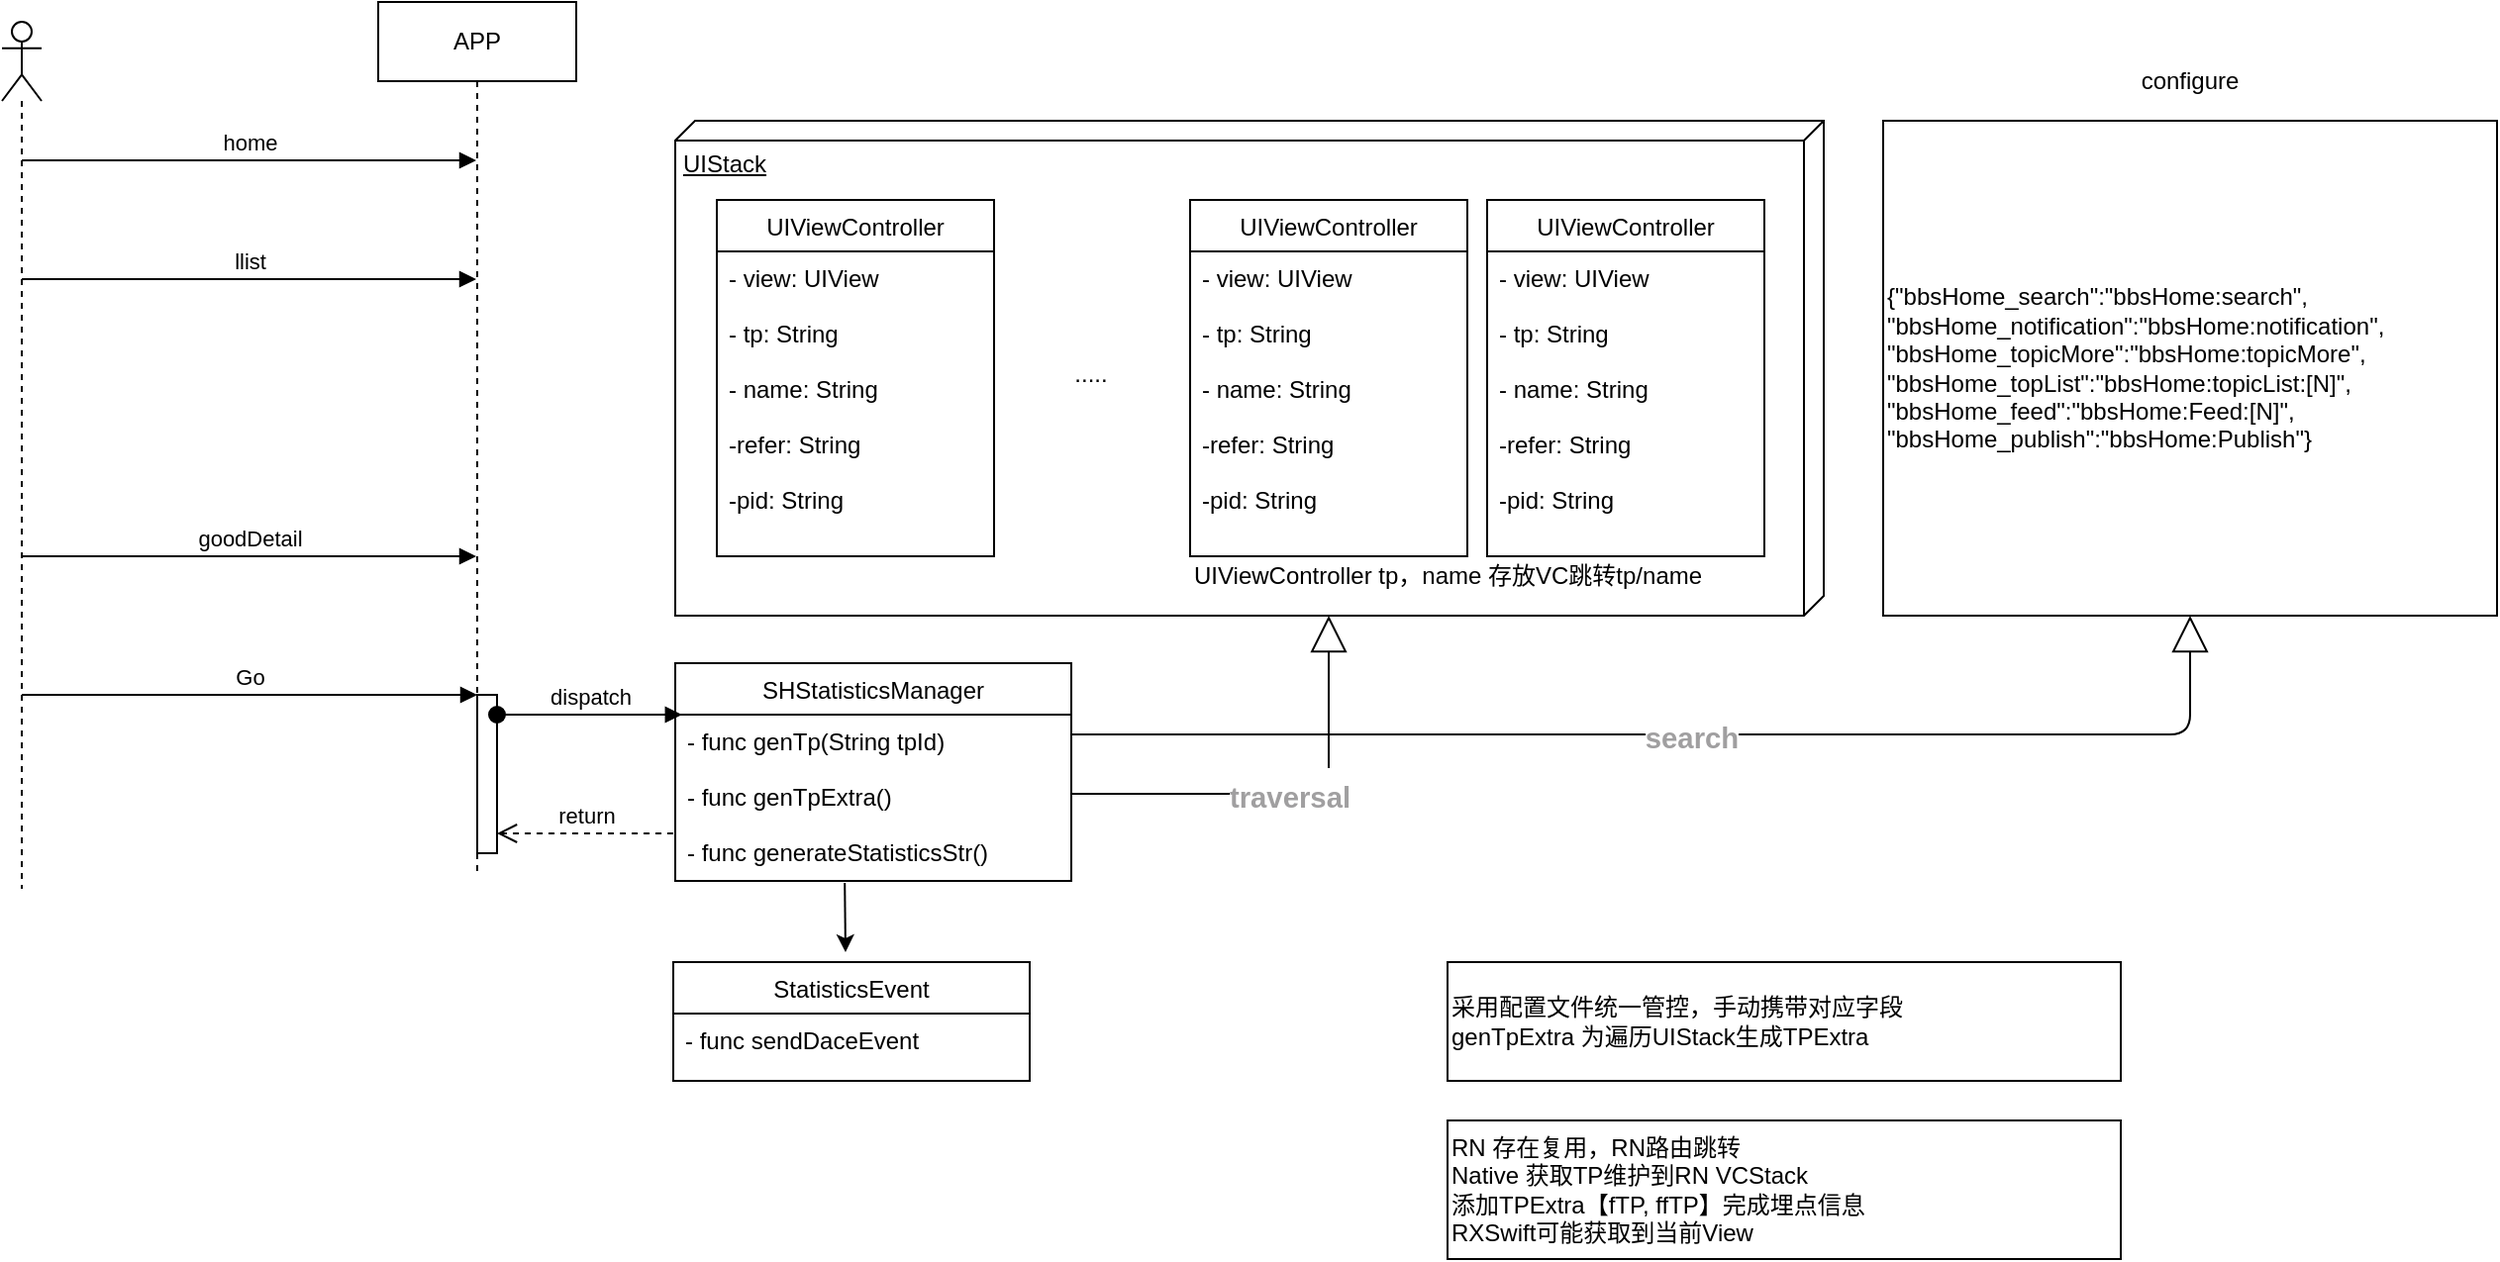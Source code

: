 <mxfile version="13.9.9" type="github">
  <diagram id="Gv3IoVOVaqEcXU43pG7Q" name="Page-1">
    <mxGraphModel dx="1423" dy="682" grid="1" gridSize="10" guides="1" tooltips="1" connect="1" arrows="1" fold="1" page="1" pageScale="1" pageWidth="827" pageHeight="1169" math="0" shadow="0">
      <root>
        <mxCell id="0" />
        <mxCell id="1" parent="0" />
        <mxCell id="ts1Hukwt0rimH9VaoT8l-34" value="UIStack" style="verticalAlign=top;align=left;spacingTop=8;spacingLeft=2;spacingRight=12;shape=cube;size=10;direction=south;fontStyle=4;html=1;" parent="1" vertex="1">
          <mxGeometry x="450" y="100" width="580" height="250" as="geometry" />
        </mxCell>
        <mxCell id="ts1Hukwt0rimH9VaoT8l-12" value="UIViewController" style="swimlane;fontStyle=0;childLayout=stackLayout;horizontal=1;startSize=26;fillColor=none;horizontalStack=0;resizeParent=1;resizeParentMax=0;resizeLast=0;collapsible=1;marginBottom=0;" parent="1" vertex="1">
          <mxGeometry x="471" y="140" width="140" height="180" as="geometry" />
        </mxCell>
        <mxCell id="ts1Hukwt0rimH9VaoT8l-15" value="- view: UIView&#xa;&#xa;- tp: String&#xa;&#xa;- name: String&#xa;&#xa;-refer: String&#xa;&#xa;-pid: String" style="text;strokeColor=none;fillColor=none;align=left;verticalAlign=top;spacingLeft=4;spacingRight=4;overflow=hidden;rotatable=0;points=[[0,0.5],[1,0.5]];portConstraint=eastwest;" parent="ts1Hukwt0rimH9VaoT8l-12" vertex="1">
          <mxGeometry y="26" width="140" height="154" as="geometry" />
        </mxCell>
        <mxCell id="ts1Hukwt0rimH9VaoT8l-22" value="SHStatisticsManager" style="swimlane;fontStyle=0;childLayout=stackLayout;horizontal=1;startSize=26;fillColor=none;horizontalStack=0;resizeParent=1;resizeParentMax=0;resizeLast=0;collapsible=1;marginBottom=0;" parent="1" vertex="1">
          <mxGeometry x="450" y="374" width="200" height="110" as="geometry" />
        </mxCell>
        <mxCell id="ts1Hukwt0rimH9VaoT8l-23" value="- func genTp(String tpId)&#xa;&#xa;- func genTpExtra()&#xa;&#xa;- func generateStatisticsStr()" style="text;strokeColor=none;fillColor=none;align=left;verticalAlign=top;spacingLeft=4;spacingRight=4;overflow=hidden;rotatable=0;points=[[0,0.5],[1,0.5]];portConstraint=eastwest;" parent="ts1Hukwt0rimH9VaoT8l-22" vertex="1">
          <mxGeometry y="26" width="200" height="84" as="geometry" />
        </mxCell>
        <mxCell id="ts1Hukwt0rimH9VaoT8l-31" value="UIViewController" style="swimlane;fontStyle=0;childLayout=stackLayout;horizontal=1;startSize=26;fillColor=none;horizontalStack=0;resizeParent=1;resizeParentMax=0;resizeLast=0;collapsible=1;marginBottom=0;" parent="1" vertex="1">
          <mxGeometry x="710" y="140" width="140" height="180" as="geometry" />
        </mxCell>
        <mxCell id="ts1Hukwt0rimH9VaoT8l-32" value="- view: UIView&#xa;&#xa;- tp: String&#xa;&#xa;- name: String&#xa;&#xa;-refer: String&#xa;&#xa;-pid: String" style="text;strokeColor=none;fillColor=none;align=left;verticalAlign=top;spacingLeft=4;spacingRight=4;overflow=hidden;rotatable=0;points=[[0,0.5],[1,0.5]];portConstraint=eastwest;" parent="ts1Hukwt0rimH9VaoT8l-31" vertex="1">
          <mxGeometry y="26" width="140" height="154" as="geometry" />
        </mxCell>
        <mxCell id="ts1Hukwt0rimH9VaoT8l-29" value="UIViewController" style="swimlane;fontStyle=0;childLayout=stackLayout;horizontal=1;startSize=26;fillColor=none;horizontalStack=0;resizeParent=1;resizeParentMax=0;resizeLast=0;collapsible=1;marginBottom=0;" parent="1" vertex="1">
          <mxGeometry x="860" y="140" width="140" height="180" as="geometry" />
        </mxCell>
        <mxCell id="ts1Hukwt0rimH9VaoT8l-30" value="- view: UIView&#xa;&#xa;- tp: String&#xa;&#xa;- name: String&#xa;&#xa;-refer: String&#xa;&#xa;-pid: String" style="text;strokeColor=none;fillColor=none;align=left;verticalAlign=top;spacingLeft=4;spacingRight=4;overflow=hidden;rotatable=0;points=[[0,0.5],[1,0.5]];portConstraint=eastwest;" parent="ts1Hukwt0rimH9VaoT8l-29" vertex="1">
          <mxGeometry y="26" width="140" height="154" as="geometry" />
        </mxCell>
        <mxCell id="ts1Hukwt0rimH9VaoT8l-35" value="....." style="text;html=1;strokeColor=none;fillColor=none;align=center;verticalAlign=middle;whiteSpace=wrap;rounded=0;" parent="1" vertex="1">
          <mxGeometry x="630" y="218" width="60" height="20" as="geometry" />
        </mxCell>
        <mxCell id="ts1Hukwt0rimH9VaoT8l-36" value="" style="shape=umlLifeline;participant=umlActor;perimeter=lifelinePerimeter;whiteSpace=wrap;html=1;container=1;collapsible=0;recursiveResize=0;verticalAlign=top;spacingTop=36;outlineConnect=0;" parent="1" vertex="1">
          <mxGeometry x="110" y="50" width="20" height="438" as="geometry" />
        </mxCell>
        <mxCell id="ts1Hukwt0rimH9VaoT8l-43" value="home" style="html=1;verticalAlign=bottom;endArrow=block;" parent="ts1Hukwt0rimH9VaoT8l-36" target="ts1Hukwt0rimH9VaoT8l-39" edge="1">
          <mxGeometry width="80" relative="1" as="geometry">
            <mxPoint x="10" y="70" as="sourcePoint" />
            <mxPoint x="90" y="70" as="targetPoint" />
          </mxGeometry>
        </mxCell>
        <mxCell id="ts1Hukwt0rimH9VaoT8l-39" value="APP" style="shape=umlLifeline;perimeter=lifelinePerimeter;whiteSpace=wrap;html=1;container=1;collapsible=0;recursiveResize=0;outlineConnect=0;" parent="1" vertex="1">
          <mxGeometry x="300" y="40" width="100" height="440" as="geometry" />
        </mxCell>
        <mxCell id="ts1Hukwt0rimH9VaoT8l-54" value="" style="html=1;points=[];perimeter=orthogonalPerimeter;" parent="ts1Hukwt0rimH9VaoT8l-39" vertex="1">
          <mxGeometry x="50" y="350" width="10" height="80" as="geometry" />
        </mxCell>
        <mxCell id="ts1Hukwt0rimH9VaoT8l-57" value="dispatch" style="html=1;verticalAlign=bottom;startArrow=oval;startFill=1;endArrow=block;startSize=8;entryX=0.017;entryY=0;entryDx=0;entryDy=0;entryPerimeter=0;" parent="ts1Hukwt0rimH9VaoT8l-39" target="ts1Hukwt0rimH9VaoT8l-23" edge="1">
          <mxGeometry width="60" relative="1" as="geometry">
            <mxPoint x="60" y="360" as="sourcePoint" />
            <mxPoint x="120" y="360" as="targetPoint" />
          </mxGeometry>
        </mxCell>
        <mxCell id="ts1Hukwt0rimH9VaoT8l-58" value="return" style="html=1;verticalAlign=bottom;endArrow=open;dashed=1;endSize=8;" parent="ts1Hukwt0rimH9VaoT8l-39" edge="1">
          <mxGeometry relative="1" as="geometry">
            <mxPoint x="149" y="420" as="sourcePoint" />
            <mxPoint x="60" y="420" as="targetPoint" />
          </mxGeometry>
        </mxCell>
        <mxCell id="ts1Hukwt0rimH9VaoT8l-44" value="llist" style="html=1;verticalAlign=bottom;endArrow=block;" parent="1" edge="1">
          <mxGeometry width="80" relative="1" as="geometry">
            <mxPoint x="120" y="180" as="sourcePoint" />
            <mxPoint x="349.5" y="180" as="targetPoint" />
          </mxGeometry>
        </mxCell>
        <mxCell id="ts1Hukwt0rimH9VaoT8l-45" value="goodDetail" style="html=1;verticalAlign=bottom;endArrow=block;" parent="1" edge="1">
          <mxGeometry width="80" relative="1" as="geometry">
            <mxPoint x="120" y="320" as="sourcePoint" />
            <mxPoint x="349.5" y="320" as="targetPoint" />
          </mxGeometry>
        </mxCell>
        <mxCell id="ts1Hukwt0rimH9VaoT8l-46" value="Go" style="html=1;verticalAlign=bottom;endArrow=block;" parent="1" target="ts1Hukwt0rimH9VaoT8l-54" edge="1">
          <mxGeometry width="80" relative="1" as="geometry">
            <mxPoint x="120" y="390" as="sourcePoint" />
            <mxPoint x="349.5" y="390" as="targetPoint" />
          </mxGeometry>
        </mxCell>
        <mxCell id="ts1Hukwt0rimH9VaoT8l-63" value="StatisticsEvent" style="swimlane;fontStyle=0;childLayout=stackLayout;horizontal=1;startSize=26;fillColor=none;horizontalStack=0;resizeParent=1;resizeParentMax=0;resizeLast=0;collapsible=1;marginBottom=0;" parent="1" vertex="1">
          <mxGeometry x="449" y="525" width="180" height="60" as="geometry" />
        </mxCell>
        <mxCell id="ts1Hukwt0rimH9VaoT8l-64" value="- func sendDaceEvent&#xa;" style="text;strokeColor=none;fillColor=none;align=left;verticalAlign=top;spacingLeft=4;spacingRight=4;overflow=hidden;rotatable=0;points=[[0,0.5],[1,0.5]];portConstraint=eastwest;" parent="ts1Hukwt0rimH9VaoT8l-63" vertex="1">
          <mxGeometry y="26" width="180" height="34" as="geometry" />
        </mxCell>
        <mxCell id="ts1Hukwt0rimH9VaoT8l-67" value="" style="endArrow=classic;html=1;exitX=0.428;exitY=1.012;exitDx=0;exitDy=0;exitPerimeter=0;" parent="1" source="ts1Hukwt0rimH9VaoT8l-23" edge="1">
          <mxGeometry width="50" height="50" relative="1" as="geometry">
            <mxPoint x="660" y="550" as="sourcePoint" />
            <mxPoint x="536" y="520" as="targetPoint" />
          </mxGeometry>
        </mxCell>
        <mxCell id="ts1Hukwt0rimH9VaoT8l-68" value="&lt;h1 id=&quot;titleHeading&quot; style=&quot;margin: 0px ; background-position: 0px 0px&quot;&gt;&lt;font color=&quot;#a09fa0&quot; face=&quot;helvetica, lucida grande, lucida, verdana, sans-serif&quot;&gt;&lt;span style=&quot;font-size: 14.667px&quot;&gt;traversal&lt;/span&gt;&lt;/font&gt;&lt;br&gt;&lt;/h1&gt;" style="endArrow=block;endSize=16;endFill=0;html=1;entryX=1;entryY=0.431;entryDx=0;entryDy=0;entryPerimeter=0;" parent="1" target="ts1Hukwt0rimH9VaoT8l-34" edge="1">
          <mxGeometry width="160" relative="1" as="geometry">
            <mxPoint x="650" y="440" as="sourcePoint" />
            <mxPoint x="790" y="440" as="targetPoint" />
            <Array as="points">
              <mxPoint x="780" y="440" />
            </Array>
          </mxGeometry>
        </mxCell>
        <mxCell id="ts1Hukwt0rimH9VaoT8l-69" value="&lt;span&gt;采用配置文件统一管控，手动携带对应字段&lt;br&gt;&lt;/span&gt;&lt;span&gt;genTpExtra 为遍历UIStack生成TPExtra&lt;/span&gt;&lt;span&gt;&lt;br&gt;&lt;/span&gt;" style="rounded=0;whiteSpace=wrap;html=1;align=left;" parent="1" vertex="1">
          <mxGeometry x="840" y="525" width="340" height="60" as="geometry" />
        </mxCell>
        <mxCell id="ts1Hukwt0rimH9VaoT8l-70" value="&lt;span&gt;RN 存在复用，RN路由跳转&lt;br&gt;Native 获取TP维护到RN VCStack&lt;br&gt;添加TPExtra【fTP, ffTP】完成埋点信息&lt;br&gt;RXSwift可能获取到当前View&lt;br&gt;&lt;/span&gt;" style="rounded=0;whiteSpace=wrap;html=1;align=left;" parent="1" vertex="1">
          <mxGeometry x="840" y="605" width="340" height="70" as="geometry" />
        </mxCell>
        <mxCell id="aAOs8Qah9MS43MJjV7gb-1" value="UIViewController tp，name 存放VC跳转tp/name" style="text;html=1;strokeColor=none;fillColor=none;align=left;verticalAlign=middle;whiteSpace=wrap;rounded=0;" vertex="1" parent="1">
          <mxGeometry x="710" y="320" width="290" height="20" as="geometry" />
        </mxCell>
        <mxCell id="aAOs8Qah9MS43MJjV7gb-3" value="{&quot;bbsHome_search&quot;:&quot;bbsHome:search&quot;,&lt;br&gt;&quot;bbsHome_notification&quot;:&quot;bbsHome:notification&quot;,&lt;br&gt;&quot;bbsHome_topicMore&quot;:&quot;bbsHome:topicMore&quot;,&lt;br&gt;&quot;bbsHome_topList&quot;:&quot;bbsHome:topicList:[N]&quot;,&lt;br&gt;&quot;bbsHome_feed&quot;:&quot;bbsHome:Feed:[N]&quot;,&lt;br&gt;&quot;bbsHome_publish&quot;:&quot;bbsHome:Publish&quot;}" style="rounded=0;whiteSpace=wrap;html=1;align=left;" vertex="1" parent="1">
          <mxGeometry x="1060" y="100" width="310" height="250" as="geometry" />
        </mxCell>
        <mxCell id="aAOs8Qah9MS43MJjV7gb-4" value="&lt;h1 id=&quot;titleHeading&quot; style=&quot;margin: 0px ; background-position: 0px 0px&quot;&gt;&lt;font color=&quot;#a09fa0&quot; face=&quot;helvetica, lucida grande, lucida, verdana, sans-serif&quot;&gt;&lt;span style=&quot;font-size: 14.667px&quot;&gt;search&lt;/span&gt;&lt;/font&gt;&lt;/h1&gt;" style="endArrow=block;endSize=16;endFill=0;html=1;entryX=0.5;entryY=1;entryDx=0;entryDy=0;" edge="1" parent="1" target="aAOs8Qah9MS43MJjV7gb-3">
          <mxGeometry width="160" relative="1" as="geometry">
            <mxPoint x="650" y="410" as="sourcePoint" />
            <mxPoint x="780.02" y="320" as="targetPoint" />
            <Array as="points">
              <mxPoint x="1215" y="410" />
            </Array>
          </mxGeometry>
        </mxCell>
        <mxCell id="aAOs8Qah9MS43MJjV7gb-5" value="configure" style="text;html=1;strokeColor=none;fillColor=none;align=center;verticalAlign=middle;whiteSpace=wrap;rounded=0;" vertex="1" parent="1">
          <mxGeometry x="1190" y="70" width="50" height="20" as="geometry" />
        </mxCell>
      </root>
    </mxGraphModel>
  </diagram>
</mxfile>
